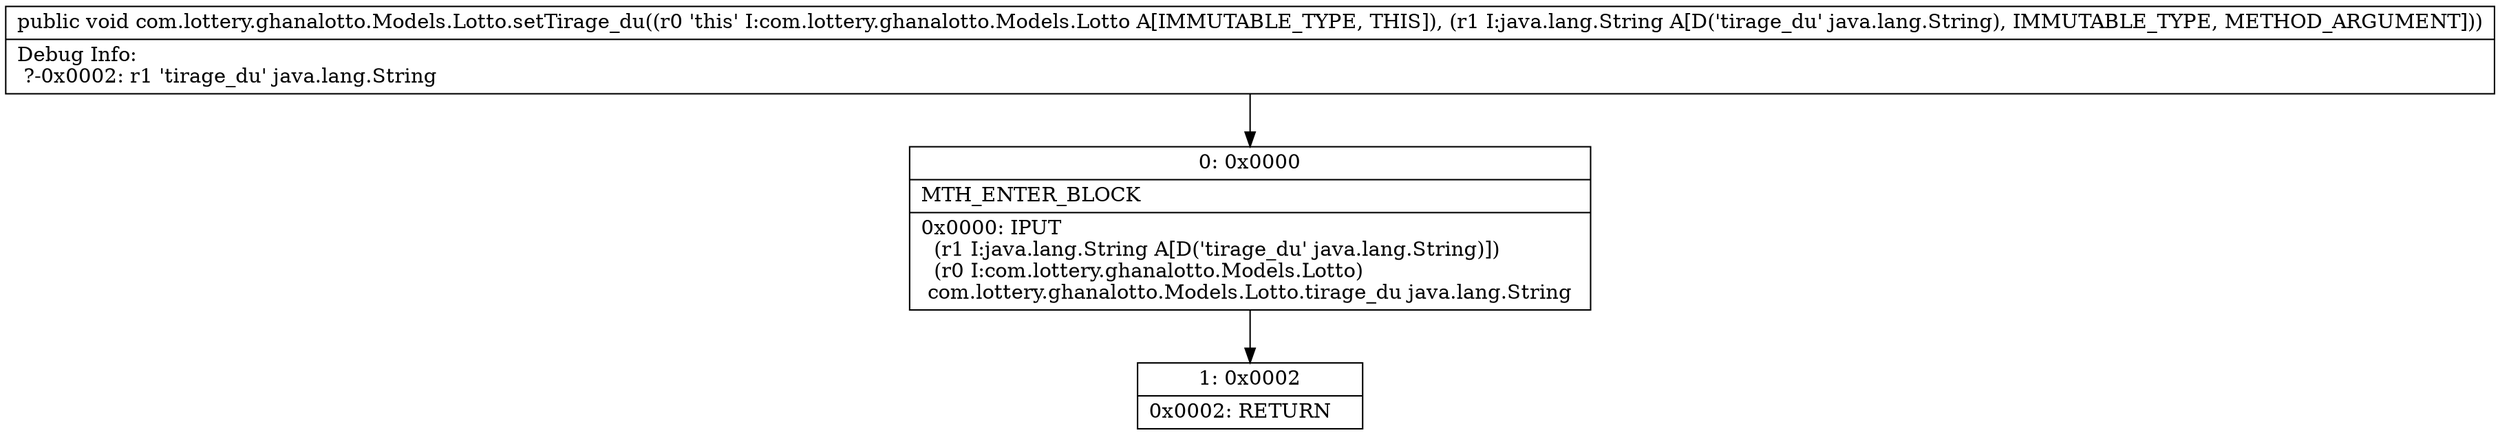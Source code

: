 digraph "CFG forcom.lottery.ghanalotto.Models.Lotto.setTirage_du(Ljava\/lang\/String;)V" {
Node_0 [shape=record,label="{0\:\ 0x0000|MTH_ENTER_BLOCK\l|0x0000: IPUT  \l  (r1 I:java.lang.String A[D('tirage_du' java.lang.String)])\l  (r0 I:com.lottery.ghanalotto.Models.Lotto)\l com.lottery.ghanalotto.Models.Lotto.tirage_du java.lang.String \l}"];
Node_1 [shape=record,label="{1\:\ 0x0002|0x0002: RETURN   \l}"];
MethodNode[shape=record,label="{public void com.lottery.ghanalotto.Models.Lotto.setTirage_du((r0 'this' I:com.lottery.ghanalotto.Models.Lotto A[IMMUTABLE_TYPE, THIS]), (r1 I:java.lang.String A[D('tirage_du' java.lang.String), IMMUTABLE_TYPE, METHOD_ARGUMENT]))  | Debug Info:\l  ?\-0x0002: r1 'tirage_du' java.lang.String\l}"];
MethodNode -> Node_0;
Node_0 -> Node_1;
}

